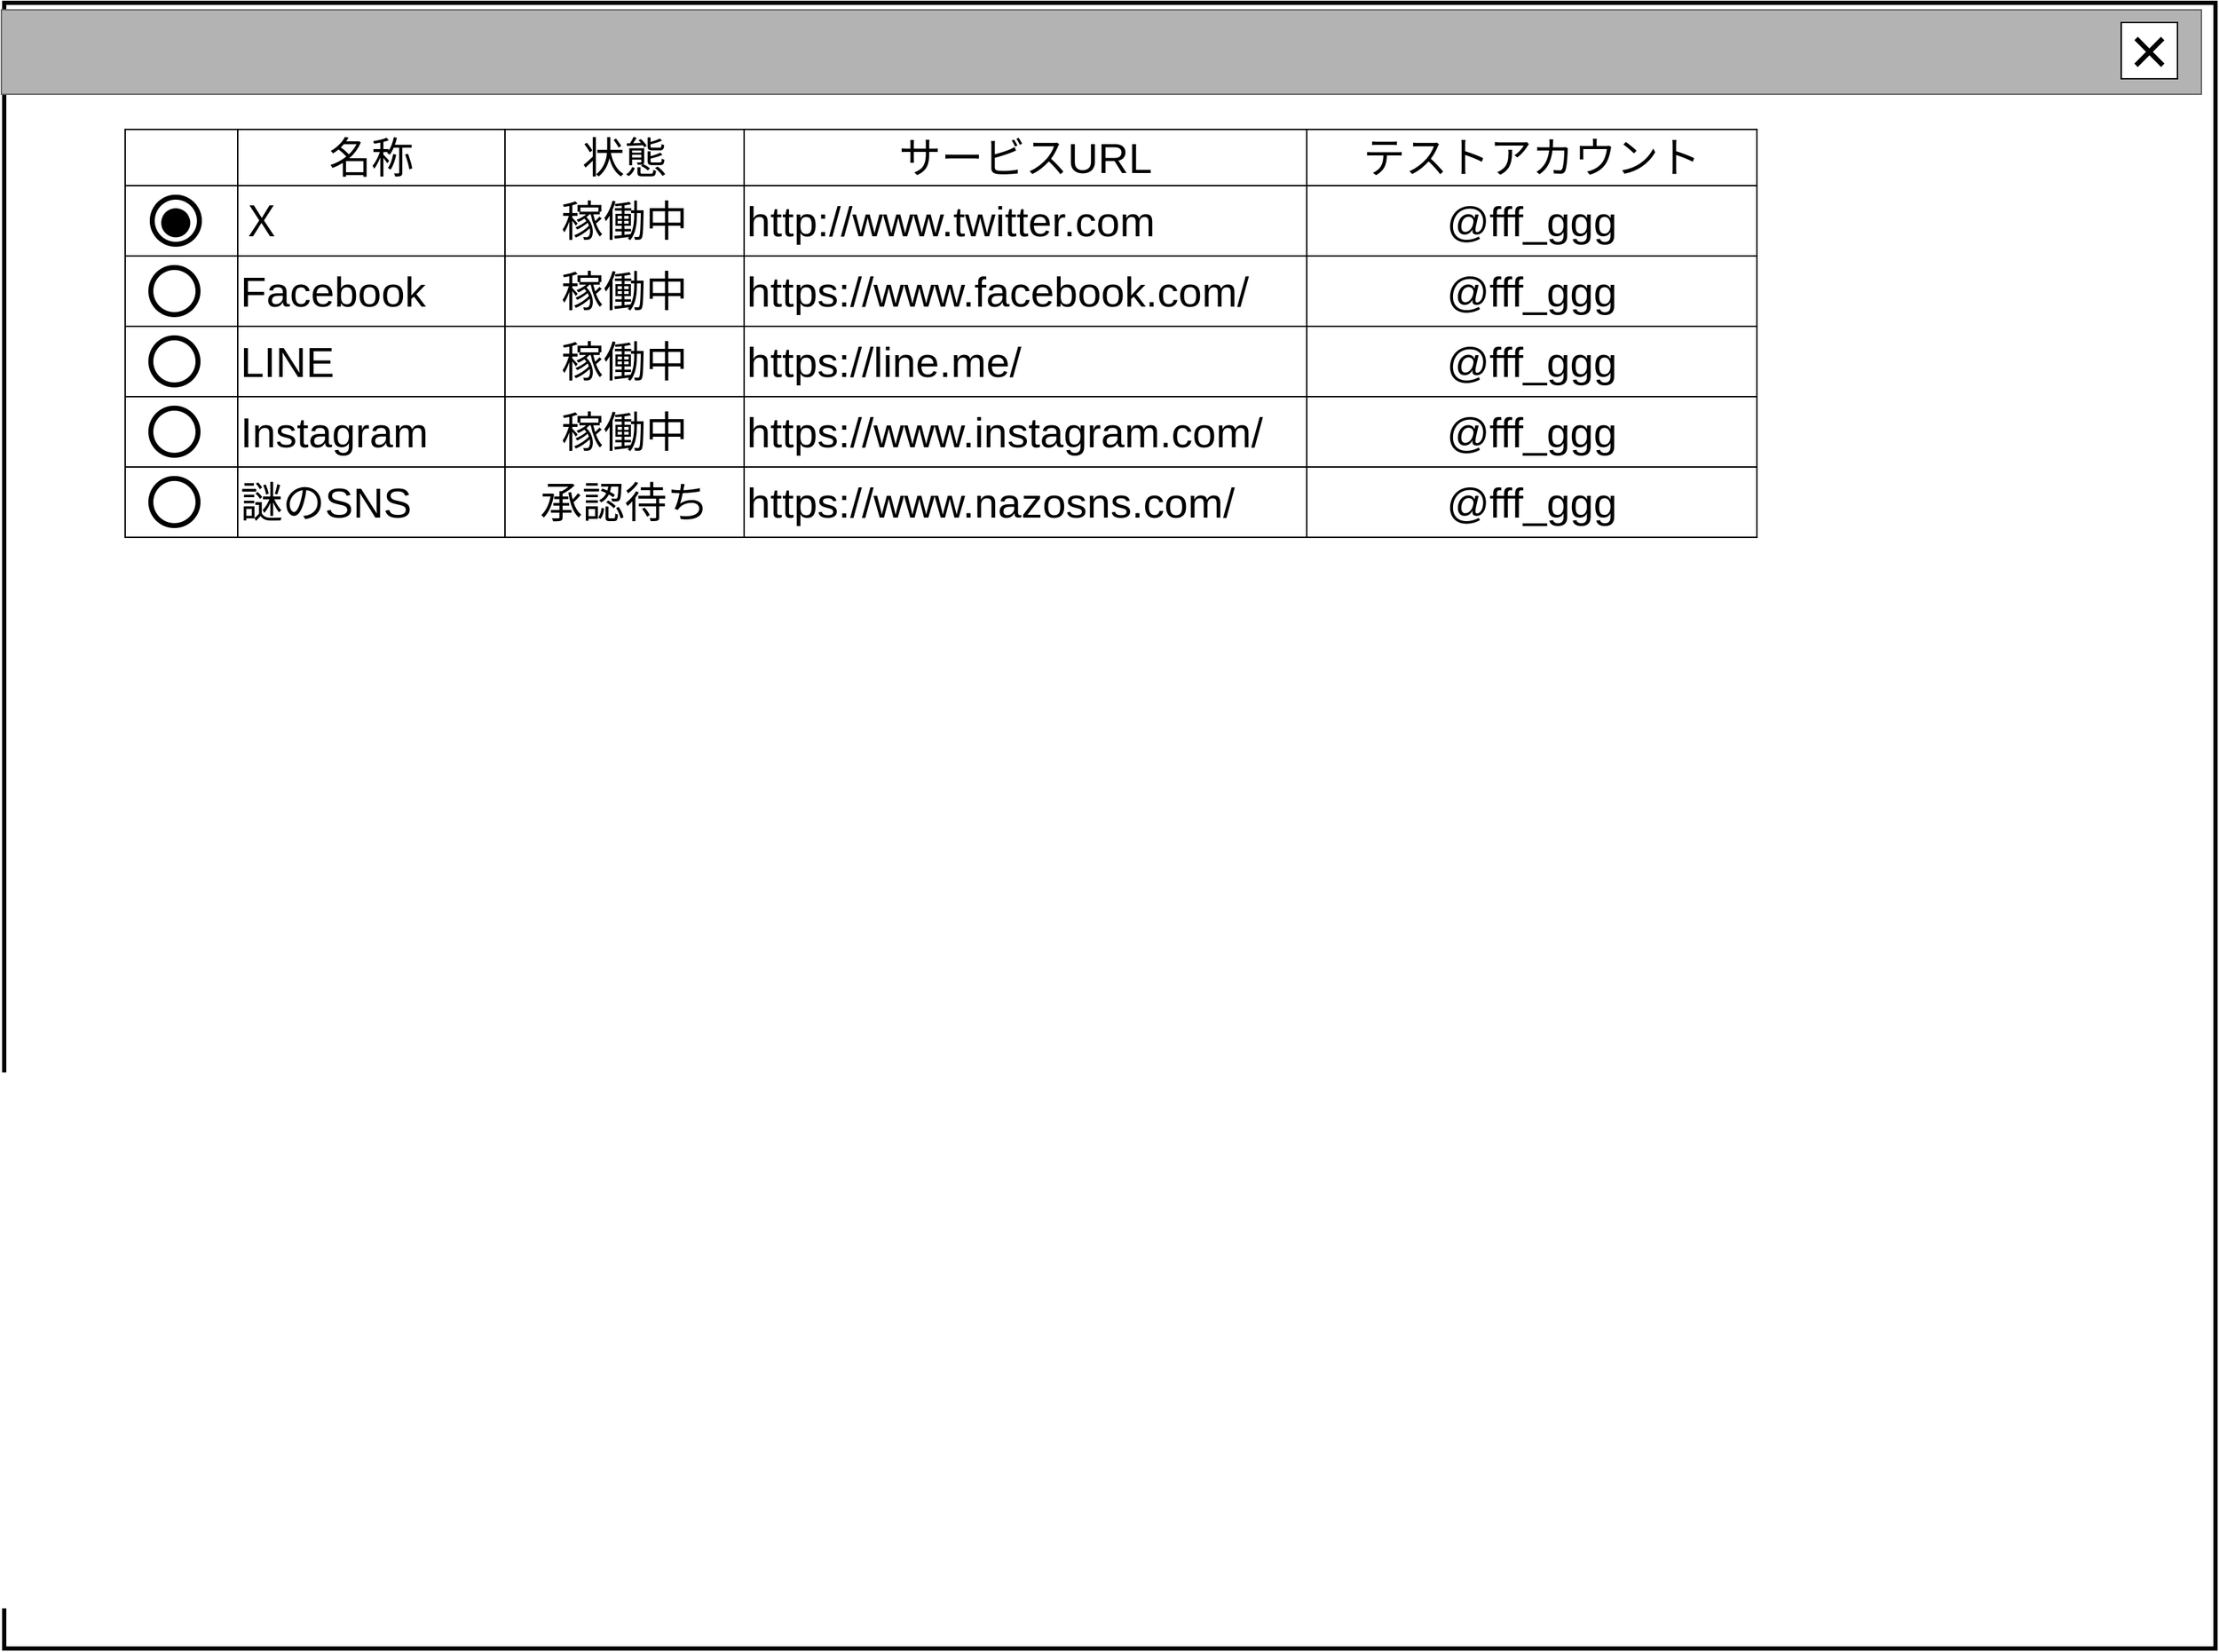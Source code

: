 <mxfile version="23.1.5" type="device">
  <diagram name="ページ1" id="LE8fIzdrHe0wcv1LTvfw">
    <mxGraphModel dx="2474" dy="1480" grid="1" gridSize="10" guides="1" tooltips="1" connect="1" arrows="1" fold="1" page="1" pageScale="1" pageWidth="1600" pageHeight="1200" math="0" shadow="0">
      <root>
        <mxCell id="0" />
        <mxCell id="cFaB45KztUIKXS-_cTrr-4" value="背景" style="locked=1;" parent="0" />
        <mxCell id="cFaB45KztUIKXS-_cTrr-8" value="" style="rounded=0;whiteSpace=wrap;html=1;" parent="cFaB45KztUIKXS-_cTrr-4" vertex="1">
          <mxGeometry x="843" y="677" width="120" height="60" as="geometry" />
        </mxCell>
        <mxCell id="cFaB45KztUIKXS-_cTrr-9" value="ウインドウ" style="locked=1;" parent="0" />
        <mxCell id="cFaB45KztUIKXS-_cTrr-10" value="" style="rounded=0;whiteSpace=wrap;html=1;strokeWidth=3;" parent="cFaB45KztUIKXS-_cTrr-9" vertex="1">
          <mxGeometry x="14" y="10" width="1572" height="1170" as="geometry" />
        </mxCell>
        <mxCell id="cFaB45KztUIKXS-_cTrr-11" value="" style="rounded=0;whiteSpace=wrap;html=1;fillColor=#B3B3B3;fontColor=#333333;strokeColor=#666666;" parent="cFaB45KztUIKXS-_cTrr-9" vertex="1">
          <mxGeometry x="12" y="15" width="1564" height="60" as="geometry" />
        </mxCell>
        <mxCell id="cFaB45KztUIKXS-_cTrr-12" value="&lt;font style=&quot;font-size: 48px;&quot;&gt;×&lt;/font&gt;" style="rounded=0;whiteSpace=wrap;html=1;" parent="cFaB45KztUIKXS-_cTrr-9" vertex="1">
          <mxGeometry x="1519" y="24" width="40" height="40" as="geometry" />
        </mxCell>
        <mxCell id="cFaB45KztUIKXS-_cTrr-14" value="名称未設定レイヤ" style="" parent="0" />
        <mxCell id="nhkmNDeqV5h7F6gIU1T0-50" value="" style="childLayout=tableLayout;recursiveResize=0;shadow=0;fillColor=none;" parent="cFaB45KztUIKXS-_cTrr-14" vertex="1">
          <mxGeometry x="100" y="100" width="1160" height="290" as="geometry" />
        </mxCell>
        <mxCell id="nhkmNDeqV5h7F6gIU1T0-51" value="" style="shape=tableRow;horizontal=0;startSize=0;swimlaneHead=0;swimlaneBody=0;top=0;left=0;bottom=0;right=0;dropTarget=0;collapsible=0;recursiveResize=0;expand=0;fontStyle=0;fillColor=none;strokeColor=inherit;" parent="nhkmNDeqV5h7F6gIU1T0-50" vertex="1">
          <mxGeometry width="1160" height="40" as="geometry" />
        </mxCell>
        <mxCell id="nhkmNDeqV5h7F6gIU1T0-52" value="" style="connectable=0;recursiveResize=0;strokeColor=inherit;fillColor=none;align=center;whiteSpace=wrap;html=1;" parent="nhkmNDeqV5h7F6gIU1T0-51" vertex="1">
          <mxGeometry width="80" height="40" as="geometry">
            <mxRectangle width="80" height="40" as="alternateBounds" />
          </mxGeometry>
        </mxCell>
        <mxCell id="nhkmNDeqV5h7F6gIU1T0-53" value="&lt;font style=&quot;font-size: 30px;&quot;&gt;名称&lt;/font&gt;" style="connectable=0;recursiveResize=0;strokeColor=inherit;fillColor=none;align=center;whiteSpace=wrap;html=1;" parent="nhkmNDeqV5h7F6gIU1T0-51" vertex="1">
          <mxGeometry x="80" width="190" height="40" as="geometry">
            <mxRectangle width="190" height="40" as="alternateBounds" />
          </mxGeometry>
        </mxCell>
        <mxCell id="nhkmNDeqV5h7F6gIU1T0-54" value="&lt;font style=&quot;font-size: 30px;&quot;&gt;状態&lt;/font&gt;" style="connectable=0;recursiveResize=0;strokeColor=inherit;fillColor=none;align=center;whiteSpace=wrap;html=1;" parent="nhkmNDeqV5h7F6gIU1T0-51" vertex="1">
          <mxGeometry x="270" width="170" height="40" as="geometry">
            <mxRectangle width="170" height="40" as="alternateBounds" />
          </mxGeometry>
        </mxCell>
        <mxCell id="nhkmNDeqV5h7F6gIU1T0-55" value="&lt;font style=&quot;font-size: 30px;&quot;&gt;サービスURL&lt;/font&gt;" style="connectable=0;recursiveResize=0;strokeColor=inherit;fillColor=none;align=center;whiteSpace=wrap;html=1;" parent="nhkmNDeqV5h7F6gIU1T0-51" vertex="1">
          <mxGeometry x="440" width="400" height="40" as="geometry">
            <mxRectangle width="400" height="40" as="alternateBounds" />
          </mxGeometry>
        </mxCell>
        <mxCell id="nhkmNDeqV5h7F6gIU1T0-56" value="&lt;font style=&quot;font-size: 30px;&quot;&gt;テストアカウント&lt;/font&gt;" style="connectable=0;recursiveResize=0;strokeColor=inherit;fillColor=none;align=center;whiteSpace=wrap;html=1;" parent="nhkmNDeqV5h7F6gIU1T0-51" vertex="1">
          <mxGeometry x="840" width="320" height="40" as="geometry">
            <mxRectangle width="320" height="40" as="alternateBounds" />
          </mxGeometry>
        </mxCell>
        <mxCell id="nhkmNDeqV5h7F6gIU1T0-57" style="shape=tableRow;horizontal=0;startSize=0;swimlaneHead=0;swimlaneBody=0;top=0;left=0;bottom=0;right=0;dropTarget=0;collapsible=0;recursiveResize=0;expand=0;fontStyle=0;fillColor=none;strokeColor=inherit;" parent="nhkmNDeqV5h7F6gIU1T0-50" vertex="1">
          <mxGeometry y="40" width="1160" height="50" as="geometry" />
        </mxCell>
        <mxCell id="nhkmNDeqV5h7F6gIU1T0-58" value="" style="connectable=0;recursiveResize=0;strokeColor=inherit;fillColor=none;align=center;whiteSpace=wrap;html=1;" parent="nhkmNDeqV5h7F6gIU1T0-57" vertex="1">
          <mxGeometry width="80" height="50" as="geometry">
            <mxRectangle width="80" height="50" as="alternateBounds" />
          </mxGeometry>
        </mxCell>
        <mxCell id="nhkmNDeqV5h7F6gIU1T0-59" value="&lt;font style=&quot;font-size: 30px;&quot;&gt;Ｘ&lt;/font&gt;" style="connectable=0;recursiveResize=0;strokeColor=inherit;fillColor=none;align=left;whiteSpace=wrap;html=1;" parent="nhkmNDeqV5h7F6gIU1T0-57" vertex="1">
          <mxGeometry x="80" width="190" height="50" as="geometry">
            <mxRectangle width="190" height="50" as="alternateBounds" />
          </mxGeometry>
        </mxCell>
        <mxCell id="nhkmNDeqV5h7F6gIU1T0-60" value="&lt;font style=&quot;font-size: 30px;&quot;&gt;稼働中&lt;/font&gt;" style="connectable=0;recursiveResize=0;strokeColor=inherit;fillColor=none;align=center;whiteSpace=wrap;html=1;" parent="nhkmNDeqV5h7F6gIU1T0-57" vertex="1">
          <mxGeometry x="270" width="170" height="50" as="geometry">
            <mxRectangle width="170" height="50" as="alternateBounds" />
          </mxGeometry>
        </mxCell>
        <mxCell id="nhkmNDeqV5h7F6gIU1T0-61" value="&lt;font style=&quot;font-size: 30px;&quot;&gt;http://www.twitter.com&lt;/font&gt;" style="connectable=0;recursiveResize=0;strokeColor=inherit;fillColor=none;align=left;whiteSpace=wrap;html=1;" parent="nhkmNDeqV5h7F6gIU1T0-57" vertex="1">
          <mxGeometry x="440" width="400" height="50" as="geometry">
            <mxRectangle width="400" height="50" as="alternateBounds" />
          </mxGeometry>
        </mxCell>
        <mxCell id="nhkmNDeqV5h7F6gIU1T0-62" value="&lt;font style=&quot;font-size: 30px;&quot;&gt;@fff_ggg&lt;/font&gt;" style="connectable=0;recursiveResize=0;strokeColor=inherit;fillColor=none;align=center;whiteSpace=wrap;html=1;" parent="nhkmNDeqV5h7F6gIU1T0-57" vertex="1">
          <mxGeometry x="840" width="320" height="50" as="geometry">
            <mxRectangle width="320" height="50" as="alternateBounds" />
          </mxGeometry>
        </mxCell>
        <mxCell id="nhkmNDeqV5h7F6gIU1T0-63" style="shape=tableRow;horizontal=0;startSize=0;swimlaneHead=0;swimlaneBody=0;top=0;left=0;bottom=0;right=0;dropTarget=0;collapsible=0;recursiveResize=0;expand=0;fontStyle=0;fillColor=none;strokeColor=inherit;" parent="nhkmNDeqV5h7F6gIU1T0-50" vertex="1">
          <mxGeometry y="90" width="1160" height="50" as="geometry" />
        </mxCell>
        <mxCell id="nhkmNDeqV5h7F6gIU1T0-64" value="" style="connectable=0;recursiveResize=0;strokeColor=inherit;fillColor=none;align=center;whiteSpace=wrap;html=1;" parent="nhkmNDeqV5h7F6gIU1T0-63" vertex="1">
          <mxGeometry width="80" height="50" as="geometry">
            <mxRectangle width="80" height="50" as="alternateBounds" />
          </mxGeometry>
        </mxCell>
        <mxCell id="nhkmNDeqV5h7F6gIU1T0-65" value="&lt;font style=&quot;font-size: 30px;&quot;&gt;Facebook&lt;/font&gt;" style="connectable=0;recursiveResize=0;strokeColor=inherit;fillColor=none;align=left;whiteSpace=wrap;html=1;" parent="nhkmNDeqV5h7F6gIU1T0-63" vertex="1">
          <mxGeometry x="80" width="190" height="50" as="geometry">
            <mxRectangle width="190" height="50" as="alternateBounds" />
          </mxGeometry>
        </mxCell>
        <mxCell id="nhkmNDeqV5h7F6gIU1T0-66" value="&lt;font style=&quot;font-size: 30px;&quot;&gt;稼働中&lt;/font&gt;" style="connectable=0;recursiveResize=0;strokeColor=inherit;fillColor=none;align=center;whiteSpace=wrap;html=1;" parent="nhkmNDeqV5h7F6gIU1T0-63" vertex="1">
          <mxGeometry x="270" width="170" height="50" as="geometry">
            <mxRectangle width="170" height="50" as="alternateBounds" />
          </mxGeometry>
        </mxCell>
        <mxCell id="nhkmNDeqV5h7F6gIU1T0-67" value="&lt;font style=&quot;font-size: 30px;&quot;&gt;https://www.facebook.com/&lt;/font&gt;" style="connectable=0;recursiveResize=0;strokeColor=inherit;fillColor=none;align=left;whiteSpace=wrap;html=1;" parent="nhkmNDeqV5h7F6gIU1T0-63" vertex="1">
          <mxGeometry x="440" width="400" height="50" as="geometry">
            <mxRectangle width="400" height="50" as="alternateBounds" />
          </mxGeometry>
        </mxCell>
        <mxCell id="nhkmNDeqV5h7F6gIU1T0-68" value="&lt;font style=&quot;font-size: 30px;&quot;&gt;@fff_ggg&lt;/font&gt;" style="connectable=0;recursiveResize=0;strokeColor=inherit;fillColor=none;align=center;whiteSpace=wrap;html=1;" parent="nhkmNDeqV5h7F6gIU1T0-63" vertex="1">
          <mxGeometry x="840" width="320" height="50" as="geometry">
            <mxRectangle width="320" height="50" as="alternateBounds" />
          </mxGeometry>
        </mxCell>
        <mxCell id="nhkmNDeqV5h7F6gIU1T0-69" style="shape=tableRow;horizontal=0;startSize=0;swimlaneHead=0;swimlaneBody=0;top=0;left=0;bottom=0;right=0;dropTarget=0;collapsible=0;recursiveResize=0;expand=0;fontStyle=0;fillColor=none;strokeColor=inherit;" parent="nhkmNDeqV5h7F6gIU1T0-50" vertex="1">
          <mxGeometry y="140" width="1160" height="50" as="geometry" />
        </mxCell>
        <mxCell id="nhkmNDeqV5h7F6gIU1T0-70" style="connectable=0;recursiveResize=0;strokeColor=inherit;fillColor=none;align=center;whiteSpace=wrap;html=1;" parent="nhkmNDeqV5h7F6gIU1T0-69" vertex="1">
          <mxGeometry width="80" height="50" as="geometry">
            <mxRectangle width="80" height="50" as="alternateBounds" />
          </mxGeometry>
        </mxCell>
        <mxCell id="nhkmNDeqV5h7F6gIU1T0-71" value="&lt;font style=&quot;font-size: 30px;&quot;&gt;LINE&lt;/font&gt;" style="connectable=0;recursiveResize=0;strokeColor=inherit;fillColor=none;align=left;whiteSpace=wrap;html=1;" parent="nhkmNDeqV5h7F6gIU1T0-69" vertex="1">
          <mxGeometry x="80" width="190" height="50" as="geometry">
            <mxRectangle width="190" height="50" as="alternateBounds" />
          </mxGeometry>
        </mxCell>
        <mxCell id="nhkmNDeqV5h7F6gIU1T0-72" value="&lt;font style=&quot;font-size: 30px;&quot;&gt;稼働中&lt;/font&gt;" style="connectable=0;recursiveResize=0;strokeColor=inherit;fillColor=none;align=center;whiteSpace=wrap;html=1;" parent="nhkmNDeqV5h7F6gIU1T0-69" vertex="1">
          <mxGeometry x="270" width="170" height="50" as="geometry">
            <mxRectangle width="170" height="50" as="alternateBounds" />
          </mxGeometry>
        </mxCell>
        <mxCell id="nhkmNDeqV5h7F6gIU1T0-73" value="&lt;div style=&quot;&quot;&gt;&lt;span style=&quot;font-size: 30px; background-color: initial;&quot;&gt;https://line.me/&lt;/span&gt;&lt;/div&gt;" style="connectable=0;recursiveResize=0;strokeColor=inherit;fillColor=none;align=left;whiteSpace=wrap;html=1;" parent="nhkmNDeqV5h7F6gIU1T0-69" vertex="1">
          <mxGeometry x="440" width="400" height="50" as="geometry">
            <mxRectangle width="400" height="50" as="alternateBounds" />
          </mxGeometry>
        </mxCell>
        <mxCell id="nhkmNDeqV5h7F6gIU1T0-74" value="&lt;font style=&quot;font-size: 30px;&quot;&gt;@fff_ggg&lt;/font&gt;" style="connectable=0;recursiveResize=0;strokeColor=inherit;fillColor=none;align=center;whiteSpace=wrap;html=1;" parent="nhkmNDeqV5h7F6gIU1T0-69" vertex="1">
          <mxGeometry x="840" width="320" height="50" as="geometry">
            <mxRectangle width="320" height="50" as="alternateBounds" />
          </mxGeometry>
        </mxCell>
        <mxCell id="nhkmNDeqV5h7F6gIU1T0-75" style="shape=tableRow;horizontal=0;startSize=0;swimlaneHead=0;swimlaneBody=0;top=0;left=0;bottom=0;right=0;dropTarget=0;collapsible=0;recursiveResize=0;expand=0;fontStyle=0;fillColor=none;strokeColor=inherit;" parent="nhkmNDeqV5h7F6gIU1T0-50" vertex="1">
          <mxGeometry y="190" width="1160" height="50" as="geometry" />
        </mxCell>
        <mxCell id="nhkmNDeqV5h7F6gIU1T0-76" style="connectable=0;recursiveResize=0;strokeColor=inherit;fillColor=none;align=center;whiteSpace=wrap;html=1;" parent="nhkmNDeqV5h7F6gIU1T0-75" vertex="1">
          <mxGeometry width="80" height="50" as="geometry">
            <mxRectangle width="80" height="50" as="alternateBounds" />
          </mxGeometry>
        </mxCell>
        <mxCell id="nhkmNDeqV5h7F6gIU1T0-77" value="&lt;font style=&quot;font-size: 30px;&quot;&gt;Instagram&lt;/font&gt;" style="connectable=0;recursiveResize=0;strokeColor=inherit;fillColor=none;align=left;whiteSpace=wrap;html=1;" parent="nhkmNDeqV5h7F6gIU1T0-75" vertex="1">
          <mxGeometry x="80" width="190" height="50" as="geometry">
            <mxRectangle width="190" height="50" as="alternateBounds" />
          </mxGeometry>
        </mxCell>
        <mxCell id="nhkmNDeqV5h7F6gIU1T0-78" value="&lt;font style=&quot;font-size: 30px;&quot;&gt;稼働中&lt;/font&gt;" style="connectable=0;recursiveResize=0;strokeColor=inherit;fillColor=none;align=center;whiteSpace=wrap;html=1;" parent="nhkmNDeqV5h7F6gIU1T0-75" vertex="1">
          <mxGeometry x="270" width="170" height="50" as="geometry">
            <mxRectangle width="170" height="50" as="alternateBounds" />
          </mxGeometry>
        </mxCell>
        <mxCell id="nhkmNDeqV5h7F6gIU1T0-79" value="&lt;font style=&quot;font-size: 30px;&quot;&gt;https://www.instagram.com/&lt;/font&gt;" style="connectable=0;recursiveResize=0;strokeColor=inherit;fillColor=none;align=left;whiteSpace=wrap;html=1;" parent="nhkmNDeqV5h7F6gIU1T0-75" vertex="1">
          <mxGeometry x="440" width="400" height="50" as="geometry">
            <mxRectangle width="400" height="50" as="alternateBounds" />
          </mxGeometry>
        </mxCell>
        <mxCell id="nhkmNDeqV5h7F6gIU1T0-80" value="&lt;font style=&quot;font-size: 30px;&quot;&gt;@fff_ggg&lt;/font&gt;" style="connectable=0;recursiveResize=0;strokeColor=inherit;fillColor=none;align=center;whiteSpace=wrap;html=1;" parent="nhkmNDeqV5h7F6gIU1T0-75" vertex="1">
          <mxGeometry x="840" width="320" height="50" as="geometry">
            <mxRectangle width="320" height="50" as="alternateBounds" />
          </mxGeometry>
        </mxCell>
        <mxCell id="nhkmNDeqV5h7F6gIU1T0-81" style="shape=tableRow;horizontal=0;startSize=0;swimlaneHead=0;swimlaneBody=0;top=0;left=0;bottom=0;right=0;dropTarget=0;collapsible=0;recursiveResize=0;expand=0;fontStyle=0;fillColor=none;strokeColor=inherit;" parent="nhkmNDeqV5h7F6gIU1T0-50" vertex="1">
          <mxGeometry y="240" width="1160" height="50" as="geometry" />
        </mxCell>
        <mxCell id="nhkmNDeqV5h7F6gIU1T0-82" style="connectable=0;recursiveResize=0;strokeColor=inherit;fillColor=none;align=center;whiteSpace=wrap;html=1;" parent="nhkmNDeqV5h7F6gIU1T0-81" vertex="1">
          <mxGeometry width="80" height="50" as="geometry">
            <mxRectangle width="80" height="50" as="alternateBounds" />
          </mxGeometry>
        </mxCell>
        <mxCell id="nhkmNDeqV5h7F6gIU1T0-83" value="&lt;font style=&quot;font-size: 30px;&quot;&gt;謎のSNS&lt;/font&gt;" style="connectable=0;recursiveResize=0;strokeColor=inherit;fillColor=none;align=left;whiteSpace=wrap;html=1;" parent="nhkmNDeqV5h7F6gIU1T0-81" vertex="1">
          <mxGeometry x="80" width="190" height="50" as="geometry">
            <mxRectangle width="190" height="50" as="alternateBounds" />
          </mxGeometry>
        </mxCell>
        <mxCell id="nhkmNDeqV5h7F6gIU1T0-84" value="&lt;font style=&quot;font-size: 30px;&quot;&gt;承認待ち&lt;/font&gt;" style="connectable=0;recursiveResize=0;strokeColor=inherit;fillColor=none;align=center;whiteSpace=wrap;html=1;" parent="nhkmNDeqV5h7F6gIU1T0-81" vertex="1">
          <mxGeometry x="270" width="170" height="50" as="geometry">
            <mxRectangle width="170" height="50" as="alternateBounds" />
          </mxGeometry>
        </mxCell>
        <mxCell id="nhkmNDeqV5h7F6gIU1T0-85" value="&lt;font style=&quot;font-size: 30px;&quot;&gt;https://www.nazosns.com/&lt;/font&gt;" style="connectable=0;recursiveResize=0;strokeColor=inherit;fillColor=none;align=left;whiteSpace=wrap;html=1;" parent="nhkmNDeqV5h7F6gIU1T0-81" vertex="1">
          <mxGeometry x="440" width="400" height="50" as="geometry">
            <mxRectangle width="400" height="50" as="alternateBounds" />
          </mxGeometry>
        </mxCell>
        <mxCell id="nhkmNDeqV5h7F6gIU1T0-86" value="&lt;font style=&quot;font-size: 30px;&quot;&gt;@fff_ggg&lt;/font&gt;" style="connectable=0;recursiveResize=0;strokeColor=inherit;fillColor=none;align=center;whiteSpace=wrap;html=1;" parent="nhkmNDeqV5h7F6gIU1T0-81" vertex="1">
          <mxGeometry x="840" width="320" height="50" as="geometry">
            <mxRectangle width="320" height="50" as="alternateBounds" />
          </mxGeometry>
        </mxCell>
        <mxCell id="nhkmNDeqV5h7F6gIU1T0-87" value="&lt;font style=&quot;font-size: 84px;&quot;&gt;○&lt;/font&gt;" style="text;html=1;strokeColor=none;fillColor=none;align=center;verticalAlign=middle;whiteSpace=wrap;rounded=0;fontSize=60;" parent="cFaB45KztUIKXS-_cTrr-14" vertex="1">
          <mxGeometry x="106" y="146" width="60" height="30" as="geometry" />
        </mxCell>
        <mxCell id="nhkmNDeqV5h7F6gIU1T0-88" value="&lt;font style=&quot;font-size: 48px;&quot;&gt;●&lt;/font&gt;" style="text;html=1;strokeColor=none;fillColor=none;align=center;verticalAlign=middle;whiteSpace=wrap;rounded=0;fontSize=48;" parent="cFaB45KztUIKXS-_cTrr-14" vertex="1">
          <mxGeometry x="106" y="148" width="60" height="30" as="geometry" />
        </mxCell>
        <mxCell id="nhkmNDeqV5h7F6gIU1T0-91" value="&lt;font style=&quot;font-size: 84px;&quot;&gt;○&lt;/font&gt;" style="text;html=1;strokeColor=none;fillColor=none;align=center;verticalAlign=middle;whiteSpace=wrap;rounded=0;fontSize=60;" parent="cFaB45KztUIKXS-_cTrr-14" vertex="1">
          <mxGeometry x="105" y="196" width="60" height="30" as="geometry" />
        </mxCell>
        <mxCell id="nhkmNDeqV5h7F6gIU1T0-92" value="&lt;font style=&quot;font-size: 84px;&quot;&gt;○&lt;/font&gt;" style="text;html=1;strokeColor=none;fillColor=none;align=center;verticalAlign=middle;whiteSpace=wrap;rounded=0;fontSize=60;" parent="cFaB45KztUIKXS-_cTrr-14" vertex="1">
          <mxGeometry x="105" y="246" width="60" height="30" as="geometry" />
        </mxCell>
        <mxCell id="nhkmNDeqV5h7F6gIU1T0-93" value="&lt;font style=&quot;font-size: 84px;&quot;&gt;○&lt;/font&gt;" style="text;html=1;strokeColor=none;fillColor=none;align=center;verticalAlign=middle;whiteSpace=wrap;rounded=0;fontSize=60;" parent="cFaB45KztUIKXS-_cTrr-14" vertex="1">
          <mxGeometry x="105" y="296" width="60" height="30" as="geometry" />
        </mxCell>
        <mxCell id="nhkmNDeqV5h7F6gIU1T0-94" value="&lt;font style=&quot;font-size: 84px;&quot;&gt;○&lt;/font&gt;" style="text;html=1;strokeColor=none;fillColor=none;align=center;verticalAlign=middle;whiteSpace=wrap;rounded=0;fontSize=60;" parent="cFaB45KztUIKXS-_cTrr-14" vertex="1">
          <mxGeometry x="105" y="346" width="60" height="30" as="geometry" />
        </mxCell>
      </root>
    </mxGraphModel>
  </diagram>
</mxfile>
